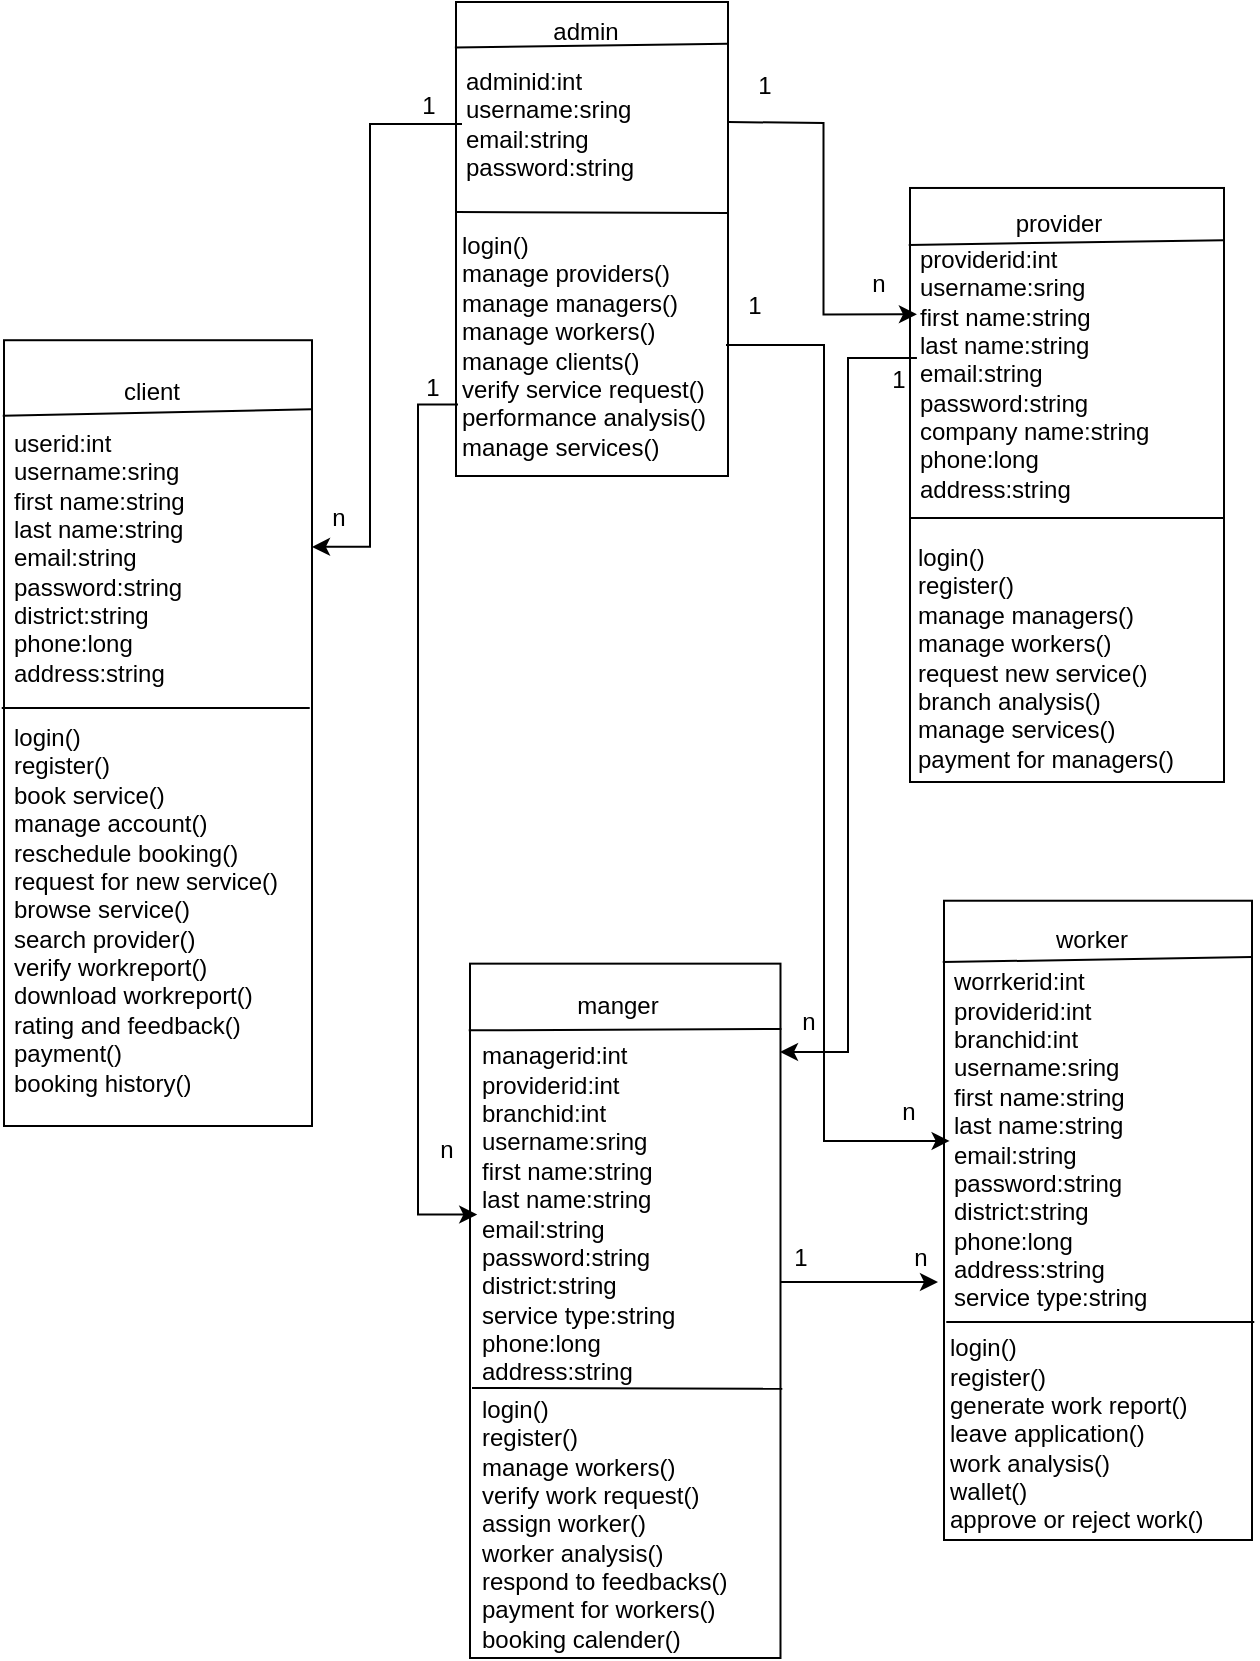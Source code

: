 <mxfile version="23.1.1" type="device">
  <diagram id="C5RBs43oDa-KdzZeNtuy" name="Page-1">
    <mxGraphModel dx="934" dy="408" grid="0" gridSize="10" guides="1" tooltips="1" connect="1" arrows="1" fold="1" page="1" pageScale="1" pageWidth="827" pageHeight="1169" math="0" shadow="0">
      <root>
        <mxCell id="WIyWlLk6GJQsqaUBKTNV-0" />
        <mxCell id="WIyWlLk6GJQsqaUBKTNV-1" parent="WIyWlLk6GJQsqaUBKTNV-0" />
        <mxCell id="Er1T5gEvtv8znH2YNQ-9-7" value="" style="group" vertex="1" connectable="0" parent="WIyWlLk6GJQsqaUBKTNV-1">
          <mxGeometry x="378" y="88" width="136" height="237" as="geometry" />
        </mxCell>
        <mxCell id="Er1T5gEvtv8znH2YNQ-9-1" value="" style="rounded=0;whiteSpace=wrap;html=1;" vertex="1" parent="Er1T5gEvtv8znH2YNQ-9-7">
          <mxGeometry width="136" height="237" as="geometry" />
        </mxCell>
        <mxCell id="Er1T5gEvtv8znH2YNQ-9-2" value="" style="endArrow=none;html=1;rounded=0;exitX=-0.004;exitY=0.096;exitDx=0;exitDy=0;entryX=0.999;entryY=0.088;entryDx=0;entryDy=0;entryPerimeter=0;exitPerimeter=0;" edge="1" parent="Er1T5gEvtv8znH2YNQ-9-7" source="Er1T5gEvtv8znH2YNQ-9-1" target="Er1T5gEvtv8znH2YNQ-9-1">
          <mxGeometry width="50" height="50" relative="1" as="geometry">
            <mxPoint x="433" y="237" as="sourcePoint" />
            <mxPoint x="135" y="37" as="targetPoint" />
          </mxGeometry>
        </mxCell>
        <mxCell id="Er1T5gEvtv8znH2YNQ-9-3" value="admin" style="text;html=1;strokeColor=none;fillColor=none;align=center;verticalAlign=middle;whiteSpace=wrap;rounded=0;" vertex="1" parent="Er1T5gEvtv8znH2YNQ-9-7">
          <mxGeometry x="35" width="60" height="30" as="geometry" />
        </mxCell>
        <mxCell id="Er1T5gEvtv8znH2YNQ-9-4" value="adminid:int&lt;br&gt;username:sring&lt;br&gt;email:string&lt;br&gt;password:string" style="text;html=1;strokeColor=none;fillColor=none;align=left;verticalAlign=middle;whiteSpace=wrap;rounded=0;" vertex="1" parent="Er1T5gEvtv8znH2YNQ-9-7">
          <mxGeometry x="3" y="22" width="115" height="78" as="geometry" />
        </mxCell>
        <mxCell id="Er1T5gEvtv8znH2YNQ-9-5" value="" style="endArrow=none;html=1;rounded=0;entryX=1.002;entryY=0.445;entryDx=0;entryDy=0;entryPerimeter=0;" edge="1" parent="Er1T5gEvtv8znH2YNQ-9-7" target="Er1T5gEvtv8znH2YNQ-9-1">
          <mxGeometry width="50" height="50" relative="1" as="geometry">
            <mxPoint y="105" as="sourcePoint" />
            <mxPoint x="138" y="144" as="targetPoint" />
          </mxGeometry>
        </mxCell>
        <mxCell id="Er1T5gEvtv8znH2YNQ-9-6" value="login()&lt;br&gt;manage providers()&lt;br&gt;manage managers()&lt;br&gt;manage workers()&lt;br&gt;manage clients()&lt;br&gt;verify service request()&lt;br&gt;performance analysis()&lt;br&gt;manage services()" style="text;html=1;strokeColor=none;fillColor=none;align=left;verticalAlign=middle;whiteSpace=wrap;rounded=0;" vertex="1" parent="Er1T5gEvtv8znH2YNQ-9-7">
          <mxGeometry x="1" y="112" width="134" height="119" as="geometry" />
        </mxCell>
        <mxCell id="Er1T5gEvtv8znH2YNQ-9-22" value="" style="group" vertex="1" connectable="0" parent="WIyWlLk6GJQsqaUBKTNV-1">
          <mxGeometry x="385" y="563" width="157" height="353" as="geometry" />
        </mxCell>
        <mxCell id="Er1T5gEvtv8znH2YNQ-9-16" value="" style="rounded=0;whiteSpace=wrap;html=1;" vertex="1" parent="Er1T5gEvtv8znH2YNQ-9-22">
          <mxGeometry y="5.825" width="155.246" height="347.175" as="geometry" />
        </mxCell>
        <mxCell id="Er1T5gEvtv8znH2YNQ-9-17" value="" style="endArrow=none;html=1;rounded=0;exitX=-0.004;exitY=0.096;exitDx=0;exitDy=0;entryX=1.003;entryY=0.094;entryDx=0;entryDy=0;entryPerimeter=0;exitPerimeter=0;" edge="1" parent="Er1T5gEvtv8znH2YNQ-9-22" source="Er1T5gEvtv8znH2YNQ-9-16" target="Er1T5gEvtv8znH2YNQ-9-16">
          <mxGeometry width="50" height="50" relative="1" as="geometry">
            <mxPoint x="494.276" y="427.561" as="sourcePoint" />
            <mxPoint x="154.104" y="71.666" as="targetPoint" />
          </mxGeometry>
        </mxCell>
        <mxCell id="Er1T5gEvtv8znH2YNQ-9-18" value="manger" style="text;html=1;strokeColor=none;fillColor=none;align=center;verticalAlign=middle;whiteSpace=wrap;rounded=0;" vertex="1" parent="Er1T5gEvtv8znH2YNQ-9-22">
          <mxGeometry x="39.953" width="68.491" height="53.384" as="geometry" />
        </mxCell>
        <mxCell id="Er1T5gEvtv8znH2YNQ-9-19" value="managerid:int&lt;br&gt;providerid:int&lt;br&gt;branchid:int&lt;br&gt;username:sring&lt;br&gt;first name:string&lt;br style=&quot;border-color: var(--border-color);&quot;&gt;last name:string&lt;br style=&quot;border-color: var(--border-color);&quot;&gt;email:string&lt;br&gt;password:string&lt;br&gt;district:string&lt;br&gt;service type:string&lt;br&gt;phone:long&lt;br&gt;address:string" style="text;html=1;strokeColor=none;fillColor=none;align=left;verticalAlign=middle;whiteSpace=wrap;rounded=0;" vertex="1" parent="Er1T5gEvtv8znH2YNQ-9-22">
          <mxGeometry x="3.609" y="70.004" width="114.791" height="122.572" as="geometry" />
        </mxCell>
        <mxCell id="Er1T5gEvtv8znH2YNQ-9-20" value="" style="endArrow=none;html=1;rounded=0;" edge="1" parent="Er1T5gEvtv8znH2YNQ-9-22">
          <mxGeometry width="50" height="50" relative="1" as="geometry">
            <mxPoint x="1" y="218" as="sourcePoint" />
            <mxPoint x="156.164" y="218.392" as="targetPoint" />
          </mxGeometry>
        </mxCell>
        <mxCell id="Er1T5gEvtv8znH2YNQ-9-21" value="login()&lt;br&gt;register()&lt;br&gt;manage workers()&lt;br&gt;verify work request()&lt;br&gt;assign worker()&lt;br&gt;worker analysis()&lt;br&gt;respond to feedbacks()&lt;br&gt;payment for workers()&lt;br&gt;booking calender()" style="text;html=1;strokeColor=none;fillColor=none;align=left;verticalAlign=middle;whiteSpace=wrap;rounded=0;" vertex="1" parent="Er1T5gEvtv8znH2YNQ-9-22">
          <mxGeometry x="4.032" y="223.748" width="152.968" height="125.288" as="geometry" />
        </mxCell>
        <mxCell id="Er1T5gEvtv8znH2YNQ-9-23" value="" style="group" vertex="1" connectable="0" parent="WIyWlLk6GJQsqaUBKTNV-1">
          <mxGeometry x="605" y="176" width="157" height="302" as="geometry" />
        </mxCell>
        <mxCell id="Er1T5gEvtv8znH2YNQ-9-9" value="" style="rounded=0;whiteSpace=wrap;html=1;container=0;" vertex="1" parent="Er1T5gEvtv8znH2YNQ-9-23">
          <mxGeometry y="4.983" width="157" height="297.017" as="geometry" />
        </mxCell>
        <mxCell id="Er1T5gEvtv8znH2YNQ-9-10" value="" style="endArrow=none;html=1;rounded=0;exitX=-0.004;exitY=0.096;exitDx=0;exitDy=0;entryX=0.999;entryY=0.088;entryDx=0;entryDy=0;entryPerimeter=0;exitPerimeter=0;" edge="1" parent="Er1T5gEvtv8znH2YNQ-9-23" source="Er1T5gEvtv8znH2YNQ-9-9" target="Er1T5gEvtv8znH2YNQ-9-9">
          <mxGeometry width="50" height="50" relative="1" as="geometry">
            <mxPoint x="499.86" y="365.789" as="sourcePoint" />
            <mxPoint x="155.846" y="61.312" as="targetPoint" />
          </mxGeometry>
        </mxCell>
        <mxCell id="Er1T5gEvtv8znH2YNQ-9-11" value="provider" style="text;html=1;strokeColor=none;fillColor=none;align=center;verticalAlign=middle;whiteSpace=wrap;rounded=0;container=0;" vertex="1" parent="Er1T5gEvtv8znH2YNQ-9-23">
          <mxGeometry x="40.404" width="69.265" height="45.672" as="geometry" />
        </mxCell>
        <mxCell id="Er1T5gEvtv8znH2YNQ-9-12" value="providerid:int&lt;br&gt;username:sring&lt;br&gt;first name:string&lt;br style=&quot;border-color: var(--border-color);&quot;&gt;last name:string&lt;br style=&quot;border-color: var(--border-color);&quot;&gt;email:string&lt;br&gt;password:string&lt;br&gt;company name:string&lt;br&gt;phone:long&lt;br&gt;address:string" style="text;html=1;strokeColor=none;fillColor=none;align=left;verticalAlign=middle;whiteSpace=wrap;rounded=0;container=0;" vertex="1" parent="Er1T5gEvtv8znH2YNQ-9-23">
          <mxGeometry x="3.463" y="38.476" width="132.757" height="118.746" as="geometry" />
        </mxCell>
        <mxCell id="Er1T5gEvtv8znH2YNQ-9-13" value="" style="endArrow=none;html=1;rounded=0;entryX=1;entryY=0.5;entryDx=0;entryDy=0;exitX=0;exitY=0.5;exitDx=0;exitDy=0;" edge="1" parent="Er1T5gEvtv8znH2YNQ-9-23">
          <mxGeometry width="50" height="50" relative="1" as="geometry">
            <mxPoint x="-2.274e-13" y="170.002" as="sourcePoint" />
            <mxPoint x="157" y="170.002" as="targetPoint" />
          </mxGeometry>
        </mxCell>
        <mxCell id="Er1T5gEvtv8znH2YNQ-9-14" value="login()&lt;br&gt;register()&lt;br&gt;manage managers()&lt;br&gt;manage workers()&lt;br&gt;request new service()&lt;br&gt;branch analysis()&lt;br&gt;manage services()&lt;br&gt;payment for managers()" style="text;html=1;strokeColor=none;fillColor=none;align=left;verticalAlign=middle;whiteSpace=wrap;rounded=0;container=0;" vertex="1" parent="Er1T5gEvtv8znH2YNQ-9-23">
          <mxGeometry x="2.302" y="175.995" width="154.696" height="128.574" as="geometry" />
        </mxCell>
        <mxCell id="Er1T5gEvtv8znH2YNQ-9-37" value="" style="group" vertex="1" connectable="0" parent="WIyWlLk6GJQsqaUBKTNV-1">
          <mxGeometry x="622" y="532" width="154" height="329.519" as="geometry" />
        </mxCell>
        <mxCell id="Er1T5gEvtv8znH2YNQ-9-25" value="" style="rounded=0;whiteSpace=wrap;html=1;" vertex="1" parent="Er1T5gEvtv8znH2YNQ-9-37">
          <mxGeometry x="1.137e-13" y="5.363" width="154.0" height="319.637" as="geometry" />
        </mxCell>
        <mxCell id="Er1T5gEvtv8znH2YNQ-9-26" value="" style="endArrow=none;html=1;rounded=0;exitX=-0.004;exitY=0.096;exitDx=0;exitDy=0;entryX=0.999;entryY=0.088;entryDx=0;entryDy=0;entryPerimeter=0;exitPerimeter=0;" edge="1" parent="Er1T5gEvtv8znH2YNQ-9-37" source="Er1T5gEvtv8znH2YNQ-9-25" target="Er1T5gEvtv8znH2YNQ-9-25">
          <mxGeometry width="50" height="50" relative="1" as="geometry">
            <mxPoint x="490.309" y="393.647" as="sourcePoint" />
            <mxPoint x="152.868" y="65.981" as="targetPoint" />
          </mxGeometry>
        </mxCell>
        <mxCell id="Er1T5gEvtv8znH2YNQ-9-29" value="" style="endArrow=none;html=1;rounded=0;entryX=1;entryY=0.5;entryDx=0;entryDy=0;exitX=0;exitY=0.5;exitDx=0;exitDy=0;" edge="1" parent="Er1T5gEvtv8znH2YNQ-9-37">
          <mxGeometry width="50" height="50" relative="1" as="geometry">
            <mxPoint x="1.13" y="216.005" as="sourcePoint" />
            <mxPoint x="155.13" y="216.005" as="targetPoint" />
          </mxGeometry>
        </mxCell>
        <mxCell id="Er1T5gEvtv8znH2YNQ-9-45" value="" style="group" vertex="1" connectable="0" parent="Er1T5gEvtv8znH2YNQ-9-37">
          <mxGeometry x="1.13" width="151.74" height="329.519" as="geometry" />
        </mxCell>
        <mxCell id="Er1T5gEvtv8znH2YNQ-9-27" value="worker" style="text;html=1;strokeColor=none;fillColor=none;align=center;verticalAlign=middle;whiteSpace=wrap;rounded=0;" vertex="1" parent="Er1T5gEvtv8znH2YNQ-9-45">
          <mxGeometry x="38.502" width="67.941" height="49.15" as="geometry" />
        </mxCell>
        <mxCell id="Er1T5gEvtv8znH2YNQ-9-28" value="worrkerid:int&lt;br&gt;providerid:int&lt;br style=&quot;border-color: var(--border-color);&quot;&gt;branchid:int&lt;br&gt;username:sring&lt;br&gt;first name:string&lt;br style=&quot;border-color: var(--border-color);&quot;&gt;last name:string&lt;br&gt;email:string&lt;br&gt;password:string&lt;br&gt;district:string&lt;br&gt;phone:long&lt;br&gt;address:string&lt;br&gt;service type:string" style="text;html=1;strokeColor=none;fillColor=none;align=left;verticalAlign=middle;whiteSpace=wrap;rounded=0;" vertex="1" parent="Er1T5gEvtv8znH2YNQ-9-45">
          <mxGeometry x="1.67" y="53.001" width="141.6" height="144.91" as="geometry" />
        </mxCell>
        <mxCell id="Er1T5gEvtv8znH2YNQ-9-30" value="login()&lt;br&gt;register()&lt;br&gt;generate work report()&lt;br&gt;leave application()&lt;br&gt;work analysis()&lt;br&gt;wallet()&lt;br&gt;approve or reject work()" style="text;html=1;strokeColor=none;fillColor=none;align=left;verticalAlign=middle;whiteSpace=wrap;rounded=0;" vertex="1" parent="Er1T5gEvtv8znH2YNQ-9-45">
          <mxGeometry y="214.001" width="151.74" height="115.518" as="geometry" />
        </mxCell>
        <mxCell id="Er1T5gEvtv8znH2YNQ-9-38" value="" style="group" vertex="1" connectable="0" parent="WIyWlLk6GJQsqaUBKTNV-1">
          <mxGeometry x="152" y="250" width="154.54" height="431" as="geometry" />
        </mxCell>
        <mxCell id="Er1T5gEvtv8znH2YNQ-9-39" value="" style="rounded=0;whiteSpace=wrap;html=1;" vertex="1" parent="Er1T5gEvtv8znH2YNQ-9-38">
          <mxGeometry y="7.11" width="154" height="392.89" as="geometry" />
        </mxCell>
        <mxCell id="Er1T5gEvtv8znH2YNQ-9-40" value="" style="endArrow=none;html=1;rounded=0;exitX=-0.004;exitY=0.096;exitDx=0;exitDy=0;entryX=0.999;entryY=0.088;entryDx=0;entryDy=0;entryPerimeter=0;exitPerimeter=0;" edge="1" parent="Er1T5gEvtv8znH2YNQ-9-38" source="Er1T5gEvtv8znH2YNQ-9-39" target="Er1T5gEvtv8znH2YNQ-9-39">
          <mxGeometry width="50" height="50" relative="1" as="geometry">
            <mxPoint x="490.309" y="522.036" as="sourcePoint" />
            <mxPoint x="152.868" y="87.501" as="targetPoint" />
          </mxGeometry>
        </mxCell>
        <mxCell id="Er1T5gEvtv8znH2YNQ-9-41" value="client" style="text;html=1;strokeColor=none;fillColor=none;align=center;verticalAlign=middle;whiteSpace=wrap;rounded=0;" vertex="1" parent="Er1T5gEvtv8znH2YNQ-9-38">
          <mxGeometry x="39.632" width="67.941" height="65.18" as="geometry" />
        </mxCell>
        <mxCell id="Er1T5gEvtv8znH2YNQ-9-42" value="userid:int&lt;br&gt;username:sring&lt;br&gt;first name:string&lt;br&gt;last name:string&lt;br&gt;email:string&lt;br&gt;password:string&lt;br&gt;district:string&lt;br&gt;phone:long&lt;br&gt;address:string" style="text;html=1;strokeColor=none;fillColor=none;align=left;verticalAlign=middle;whiteSpace=wrap;rounded=0;" vertex="1" parent="Er1T5gEvtv8znH2YNQ-9-38">
          <mxGeometry x="2.8" y="20.003" width="141.6" height="192.174" as="geometry" />
        </mxCell>
        <mxCell id="Er1T5gEvtv8znH2YNQ-9-43" value="" style="endArrow=none;html=1;rounded=0;entryX=1;entryY=0.5;entryDx=0;entryDy=0;exitX=0;exitY=0.5;exitDx=0;exitDy=0;" edge="1" parent="Er1T5gEvtv8znH2YNQ-9-38">
          <mxGeometry width="50" height="50" relative="1" as="geometry">
            <mxPoint x="-1.13" y="191.001" as="sourcePoint" />
            <mxPoint x="152.87" y="191.001" as="targetPoint" />
          </mxGeometry>
        </mxCell>
        <mxCell id="Er1T5gEvtv8znH2YNQ-9-44" value="login()&lt;br&gt;register()&lt;br&gt;book service()&lt;br&gt;manage account()&lt;br&gt;reschedule booking()&lt;br&gt;request for new service()&lt;br&gt;browse service()&lt;br&gt;search provider()&lt;br&gt;verify workreport()&lt;br&gt;download workreport()&lt;br&gt;rating and feedback()&lt;br&gt;payment()&lt;br&gt;booking history()" style="text;html=1;strokeColor=none;fillColor=none;align=left;verticalAlign=middle;whiteSpace=wrap;rounded=0;" vertex="1" parent="Er1T5gEvtv8znH2YNQ-9-38">
          <mxGeometry x="2.8" y="181" width="151.74" height="221" as="geometry" />
        </mxCell>
        <mxCell id="Er1T5gEvtv8znH2YNQ-9-47" style="edgeStyle=orthogonalEdgeStyle;rounded=0;orthogonalLoop=1;jettySize=auto;html=1;entryX=0;entryY=0.25;entryDx=0;entryDy=0;" edge="1" parent="WIyWlLk6GJQsqaUBKTNV-1" target="Er1T5gEvtv8znH2YNQ-9-12">
          <mxGeometry relative="1" as="geometry">
            <mxPoint x="514" y="148" as="sourcePoint" />
          </mxGeometry>
        </mxCell>
        <mxCell id="Er1T5gEvtv8znH2YNQ-9-49" style="edgeStyle=orthogonalEdgeStyle;rounded=0;orthogonalLoop=1;jettySize=auto;html=1;exitX=0;exitY=0.5;exitDx=0;exitDy=0;entryX=1;entryY=0.263;entryDx=0;entryDy=0;entryPerimeter=0;" edge="1" parent="WIyWlLk6GJQsqaUBKTNV-1" source="Er1T5gEvtv8znH2YNQ-9-4" target="Er1T5gEvtv8znH2YNQ-9-39">
          <mxGeometry relative="1" as="geometry">
            <Array as="points">
              <mxPoint x="335" y="149" />
              <mxPoint x="335" y="360" />
            </Array>
          </mxGeometry>
        </mxCell>
        <mxCell id="Er1T5gEvtv8znH2YNQ-9-51" style="edgeStyle=orthogonalEdgeStyle;rounded=0;orthogonalLoop=1;jettySize=auto;html=1;entryX=0;entryY=0.5;entryDx=0;entryDy=0;exitX=0;exitY=0.75;exitDx=0;exitDy=0;" edge="1" parent="WIyWlLk6GJQsqaUBKTNV-1" source="Er1T5gEvtv8znH2YNQ-9-6" target="Er1T5gEvtv8znH2YNQ-9-19">
          <mxGeometry relative="1" as="geometry" />
        </mxCell>
        <mxCell id="Er1T5gEvtv8znH2YNQ-9-52" style="edgeStyle=orthogonalEdgeStyle;rounded=0;orthogonalLoop=1;jettySize=auto;html=1;entryX=0;entryY=0.5;entryDx=0;entryDy=0;" edge="1" parent="WIyWlLk6GJQsqaUBKTNV-1" source="Er1T5gEvtv8znH2YNQ-9-6" target="Er1T5gEvtv8znH2YNQ-9-28">
          <mxGeometry relative="1" as="geometry">
            <Array as="points">
              <mxPoint x="562" y="260" />
              <mxPoint x="562" y="658" />
            </Array>
          </mxGeometry>
        </mxCell>
        <mxCell id="Er1T5gEvtv8znH2YNQ-9-53" style="edgeStyle=orthogonalEdgeStyle;rounded=0;orthogonalLoop=1;jettySize=auto;html=1;" edge="1" parent="WIyWlLk6GJQsqaUBKTNV-1" source="Er1T5gEvtv8znH2YNQ-9-12">
          <mxGeometry relative="1" as="geometry">
            <mxPoint x="540" y="613" as="targetPoint" />
            <Array as="points">
              <mxPoint x="574" y="266" />
              <mxPoint x="574" y="613" />
              <mxPoint x="540" y="613" />
            </Array>
          </mxGeometry>
        </mxCell>
        <mxCell id="Er1T5gEvtv8znH2YNQ-9-55" value="" style="edgeStyle=orthogonalEdgeStyle;rounded=0;orthogonalLoop=1;jettySize=auto;html=1;" edge="1" parent="WIyWlLk6GJQsqaUBKTNV-1" source="Er1T5gEvtv8znH2YNQ-9-16">
          <mxGeometry relative="1" as="geometry">
            <mxPoint x="619" y="728" as="targetPoint" />
            <Array as="points">
              <mxPoint x="567" y="728" />
              <mxPoint x="567" y="728" />
            </Array>
          </mxGeometry>
        </mxCell>
        <mxCell id="Er1T5gEvtv8znH2YNQ-9-56" value="1" style="text;html=1;align=center;verticalAlign=middle;resizable=0;points=[];autosize=1;strokeColor=none;fillColor=none;" vertex="1" parent="WIyWlLk6GJQsqaUBKTNV-1">
          <mxGeometry x="519" y="117" width="25" height="26" as="geometry" />
        </mxCell>
        <mxCell id="Er1T5gEvtv8znH2YNQ-9-57" value="1" style="text;html=1;align=center;verticalAlign=middle;resizable=0;points=[];autosize=1;strokeColor=none;fillColor=none;" vertex="1" parent="WIyWlLk6GJQsqaUBKTNV-1">
          <mxGeometry x="514" y="227" width="25" height="26" as="geometry" />
        </mxCell>
        <mxCell id="Er1T5gEvtv8znH2YNQ-9-58" value="1" style="text;html=1;align=center;verticalAlign=middle;resizable=0;points=[];autosize=1;strokeColor=none;fillColor=none;" vertex="1" parent="WIyWlLk6GJQsqaUBKTNV-1">
          <mxGeometry x="351" y="127" width="25" height="26" as="geometry" />
        </mxCell>
        <mxCell id="Er1T5gEvtv8znH2YNQ-9-59" value="1" style="text;html=1;align=center;verticalAlign=middle;resizable=0;points=[];autosize=1;strokeColor=none;fillColor=none;" vertex="1" parent="WIyWlLk6GJQsqaUBKTNV-1">
          <mxGeometry x="353" y="268" width="25" height="26" as="geometry" />
        </mxCell>
        <mxCell id="Er1T5gEvtv8znH2YNQ-9-60" value="n&lt;br&gt;" style="text;html=1;align=center;verticalAlign=middle;resizable=0;points=[];autosize=1;strokeColor=none;fillColor=none;" vertex="1" parent="WIyWlLk6GJQsqaUBKTNV-1">
          <mxGeometry x="576" y="216" width="25" height="26" as="geometry" />
        </mxCell>
        <mxCell id="Er1T5gEvtv8znH2YNQ-9-61" value="n&lt;br&gt;" style="text;html=1;align=center;verticalAlign=middle;resizable=0;points=[];autosize=1;strokeColor=none;fillColor=none;" vertex="1" parent="WIyWlLk6GJQsqaUBKTNV-1">
          <mxGeometry x="306.54" y="333" width="25" height="26" as="geometry" />
        </mxCell>
        <mxCell id="Er1T5gEvtv8znH2YNQ-9-62" value="n&lt;br&gt;" style="text;html=1;align=center;verticalAlign=middle;resizable=0;points=[];autosize=1;strokeColor=none;fillColor=none;" vertex="1" parent="WIyWlLk6GJQsqaUBKTNV-1">
          <mxGeometry x="541" y="585" width="25" height="26" as="geometry" />
        </mxCell>
        <mxCell id="Er1T5gEvtv8znH2YNQ-9-63" value="n&lt;br&gt;" style="text;html=1;align=center;verticalAlign=middle;resizable=0;points=[];autosize=1;strokeColor=none;fillColor=none;" vertex="1" parent="WIyWlLk6GJQsqaUBKTNV-1">
          <mxGeometry x="591" y="630" width="25" height="26" as="geometry" />
        </mxCell>
        <mxCell id="Er1T5gEvtv8znH2YNQ-9-65" value="n&lt;br&gt;" style="text;html=1;align=center;verticalAlign=middle;resizable=0;points=[];autosize=1;strokeColor=none;fillColor=none;" vertex="1" parent="WIyWlLk6GJQsqaUBKTNV-1">
          <mxGeometry x="597" y="703" width="25" height="26" as="geometry" />
        </mxCell>
        <mxCell id="Er1T5gEvtv8znH2YNQ-9-66" value="1" style="text;html=1;align=center;verticalAlign=middle;resizable=0;points=[];autosize=1;strokeColor=none;fillColor=none;" vertex="1" parent="WIyWlLk6GJQsqaUBKTNV-1">
          <mxGeometry x="586" y="264" width="25" height="26" as="geometry" />
        </mxCell>
        <mxCell id="Er1T5gEvtv8znH2YNQ-9-67" value="1" style="text;html=1;align=center;verticalAlign=middle;resizable=0;points=[];autosize=1;strokeColor=none;fillColor=none;" vertex="1" parent="WIyWlLk6GJQsqaUBKTNV-1">
          <mxGeometry x="537" y="703" width="25" height="26" as="geometry" />
        </mxCell>
        <mxCell id="Er1T5gEvtv8znH2YNQ-9-68" value="n&lt;br&gt;" style="text;html=1;align=center;verticalAlign=middle;resizable=0;points=[];autosize=1;strokeColor=none;fillColor=none;" vertex="1" parent="WIyWlLk6GJQsqaUBKTNV-1">
          <mxGeometry x="360" y="649" width="25" height="26" as="geometry" />
        </mxCell>
      </root>
    </mxGraphModel>
  </diagram>
</mxfile>
